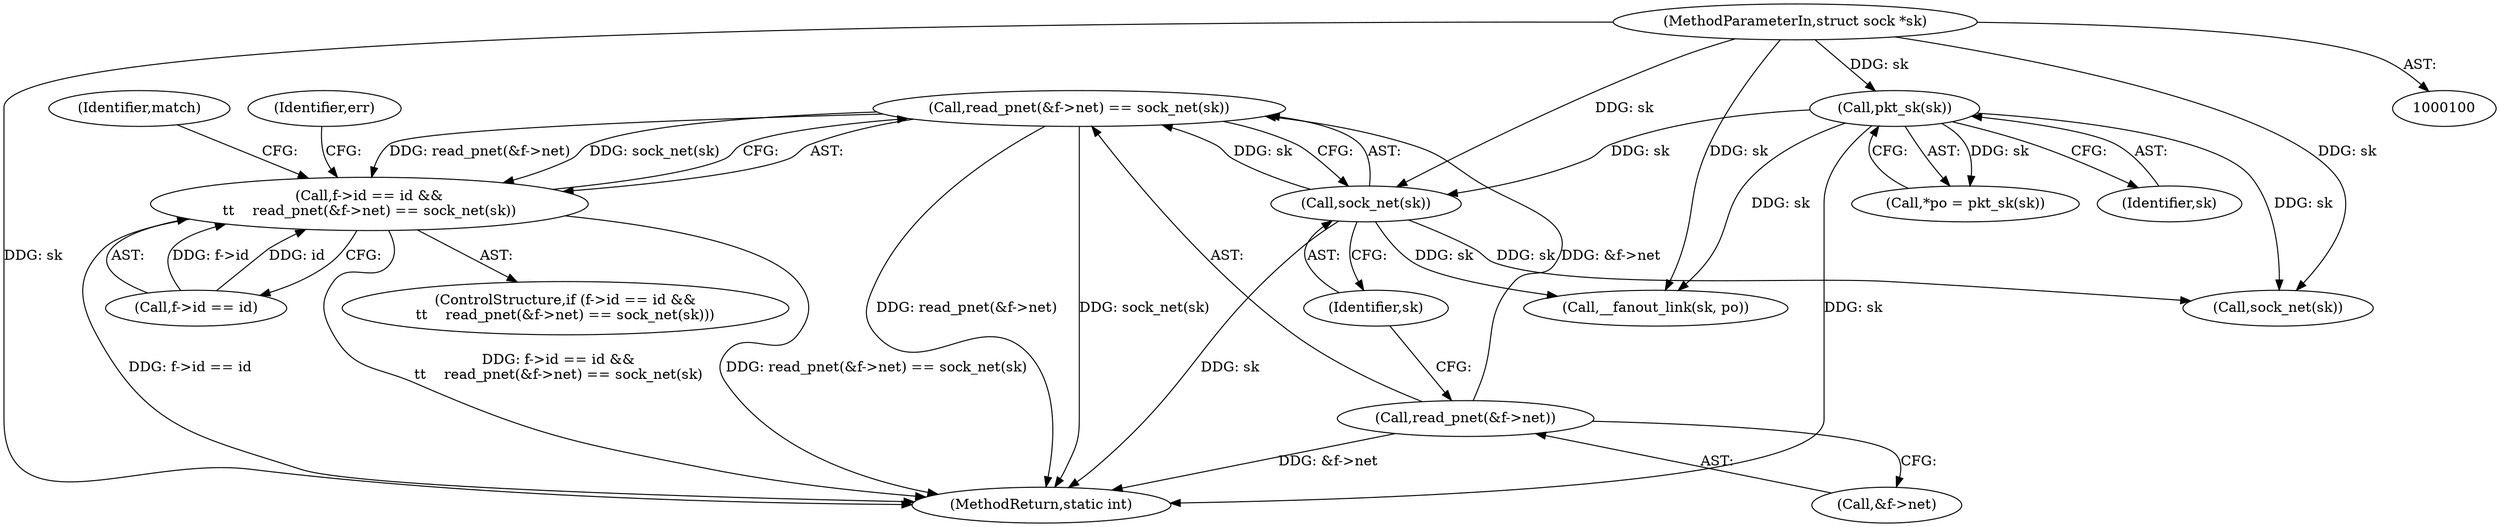 digraph "0_linux_d199fab63c11998a602205f7ee7ff7c05c97164b@API" {
"1000232" [label="(Call,read_pnet(&f->net) == sock_net(sk))"];
"1000233" [label="(Call,read_pnet(&f->net))"];
"1000238" [label="(Call,sock_net(sk))"];
"1000112" [label="(Call,pkt_sk(sk))"];
"1000101" [label="(MethodParameterIn,struct sock *sk)"];
"1000226" [label="(Call,f->id == id &&\n\t\t    read_pnet(&f->net) == sock_net(sk))"];
"1000233" [label="(Call,read_pnet(&f->net))"];
"1000238" [label="(Call,sock_net(sk))"];
"1000226" [label="(Call,f->id == id &&\n\t\t    read_pnet(&f->net) == sock_net(sk))"];
"1000234" [label="(Call,&f->net)"];
"1000101" [label="(MethodParameterIn,struct sock *sk)"];
"1000232" [label="(Call,read_pnet(&f->net) == sock_net(sk))"];
"1000113" [label="(Identifier,sk)"];
"1000225" [label="(ControlStructure,if (f->id == id &&\n\t\t    read_pnet(&f->net) == sock_net(sk)))"];
"1000227" [label="(Call,f->id == id)"];
"1000459" [label="(MethodReturn,static int)"];
"1000246" [label="(Identifier,err)"];
"1000112" [label="(Call,pkt_sk(sk))"];
"1000282" [label="(Call,sock_net(sk))"];
"1000435" [label="(Call,__fanout_link(sk, po))"];
"1000239" [label="(Identifier,sk)"];
"1000242" [label="(Identifier,match)"];
"1000110" [label="(Call,*po = pkt_sk(sk))"];
"1000232" -> "1000226"  [label="AST: "];
"1000232" -> "1000238"  [label="CFG: "];
"1000233" -> "1000232"  [label="AST: "];
"1000238" -> "1000232"  [label="AST: "];
"1000226" -> "1000232"  [label="CFG: "];
"1000232" -> "1000459"  [label="DDG: read_pnet(&f->net)"];
"1000232" -> "1000459"  [label="DDG: sock_net(sk)"];
"1000232" -> "1000226"  [label="DDG: read_pnet(&f->net)"];
"1000232" -> "1000226"  [label="DDG: sock_net(sk)"];
"1000233" -> "1000232"  [label="DDG: &f->net"];
"1000238" -> "1000232"  [label="DDG: sk"];
"1000233" -> "1000234"  [label="CFG: "];
"1000234" -> "1000233"  [label="AST: "];
"1000239" -> "1000233"  [label="CFG: "];
"1000233" -> "1000459"  [label="DDG: &f->net"];
"1000238" -> "1000239"  [label="CFG: "];
"1000239" -> "1000238"  [label="AST: "];
"1000238" -> "1000459"  [label="DDG: sk"];
"1000112" -> "1000238"  [label="DDG: sk"];
"1000101" -> "1000238"  [label="DDG: sk"];
"1000238" -> "1000282"  [label="DDG: sk"];
"1000238" -> "1000435"  [label="DDG: sk"];
"1000112" -> "1000110"  [label="AST: "];
"1000112" -> "1000113"  [label="CFG: "];
"1000113" -> "1000112"  [label="AST: "];
"1000110" -> "1000112"  [label="CFG: "];
"1000112" -> "1000459"  [label="DDG: sk"];
"1000112" -> "1000110"  [label="DDG: sk"];
"1000101" -> "1000112"  [label="DDG: sk"];
"1000112" -> "1000282"  [label="DDG: sk"];
"1000112" -> "1000435"  [label="DDG: sk"];
"1000101" -> "1000100"  [label="AST: "];
"1000101" -> "1000459"  [label="DDG: sk"];
"1000101" -> "1000282"  [label="DDG: sk"];
"1000101" -> "1000435"  [label="DDG: sk"];
"1000226" -> "1000225"  [label="AST: "];
"1000226" -> "1000227"  [label="CFG: "];
"1000227" -> "1000226"  [label="AST: "];
"1000242" -> "1000226"  [label="CFG: "];
"1000246" -> "1000226"  [label="CFG: "];
"1000226" -> "1000459"  [label="DDG: f->id == id"];
"1000226" -> "1000459"  [label="DDG: f->id == id &&\n\t\t    read_pnet(&f->net) == sock_net(sk)"];
"1000226" -> "1000459"  [label="DDG: read_pnet(&f->net) == sock_net(sk)"];
"1000227" -> "1000226"  [label="DDG: f->id"];
"1000227" -> "1000226"  [label="DDG: id"];
}
